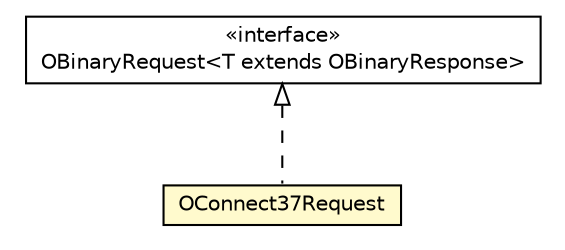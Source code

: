 #!/usr/local/bin/dot
#
# Class diagram 
# Generated by UMLGraph version R5_6-24-gf6e263 (http://www.umlgraph.org/)
#

digraph G {
	edge [fontname="Helvetica",fontsize=10,labelfontname="Helvetica",labelfontsize=10];
	node [fontname="Helvetica",fontsize=10,shape=plaintext];
	nodesep=0.25;
	ranksep=0.5;
	// com.orientechnologies.orient.client.remote.OBinaryRequest<T extends com.orientechnologies.orient.client.remote.OBinaryResponse>
	c2269583 [label=<<table title="com.orientechnologies.orient.client.remote.OBinaryRequest" border="0" cellborder="1" cellspacing="0" cellpadding="2" port="p" href="../OBinaryRequest.html">
		<tr><td><table border="0" cellspacing="0" cellpadding="1">
<tr><td align="center" balign="center"> &#171;interface&#187; </td></tr>
<tr><td align="center" balign="center"> OBinaryRequest&lt;T extends OBinaryResponse&gt; </td></tr>
		</table></td></tr>
		</table>>, URL="../OBinaryRequest.html", fontname="Helvetica", fontcolor="black", fontsize=10.0];
	// com.orientechnologies.orient.client.remote.message.OConnect37Request
	c2269634 [label=<<table title="com.orientechnologies.orient.client.remote.message.OConnect37Request" border="0" cellborder="1" cellspacing="0" cellpadding="2" port="p" bgcolor="lemonChiffon" href="./OConnect37Request.html">
		<tr><td><table border="0" cellspacing="0" cellpadding="1">
<tr><td align="center" balign="center"> OConnect37Request </td></tr>
		</table></td></tr>
		</table>>, URL="./OConnect37Request.html", fontname="Helvetica", fontcolor="black", fontsize=10.0];
	//com.orientechnologies.orient.client.remote.message.OConnect37Request implements com.orientechnologies.orient.client.remote.OBinaryRequest<T extends com.orientechnologies.orient.client.remote.OBinaryResponse>
	c2269583:p -> c2269634:p [dir=back,arrowtail=empty,style=dashed];
}

